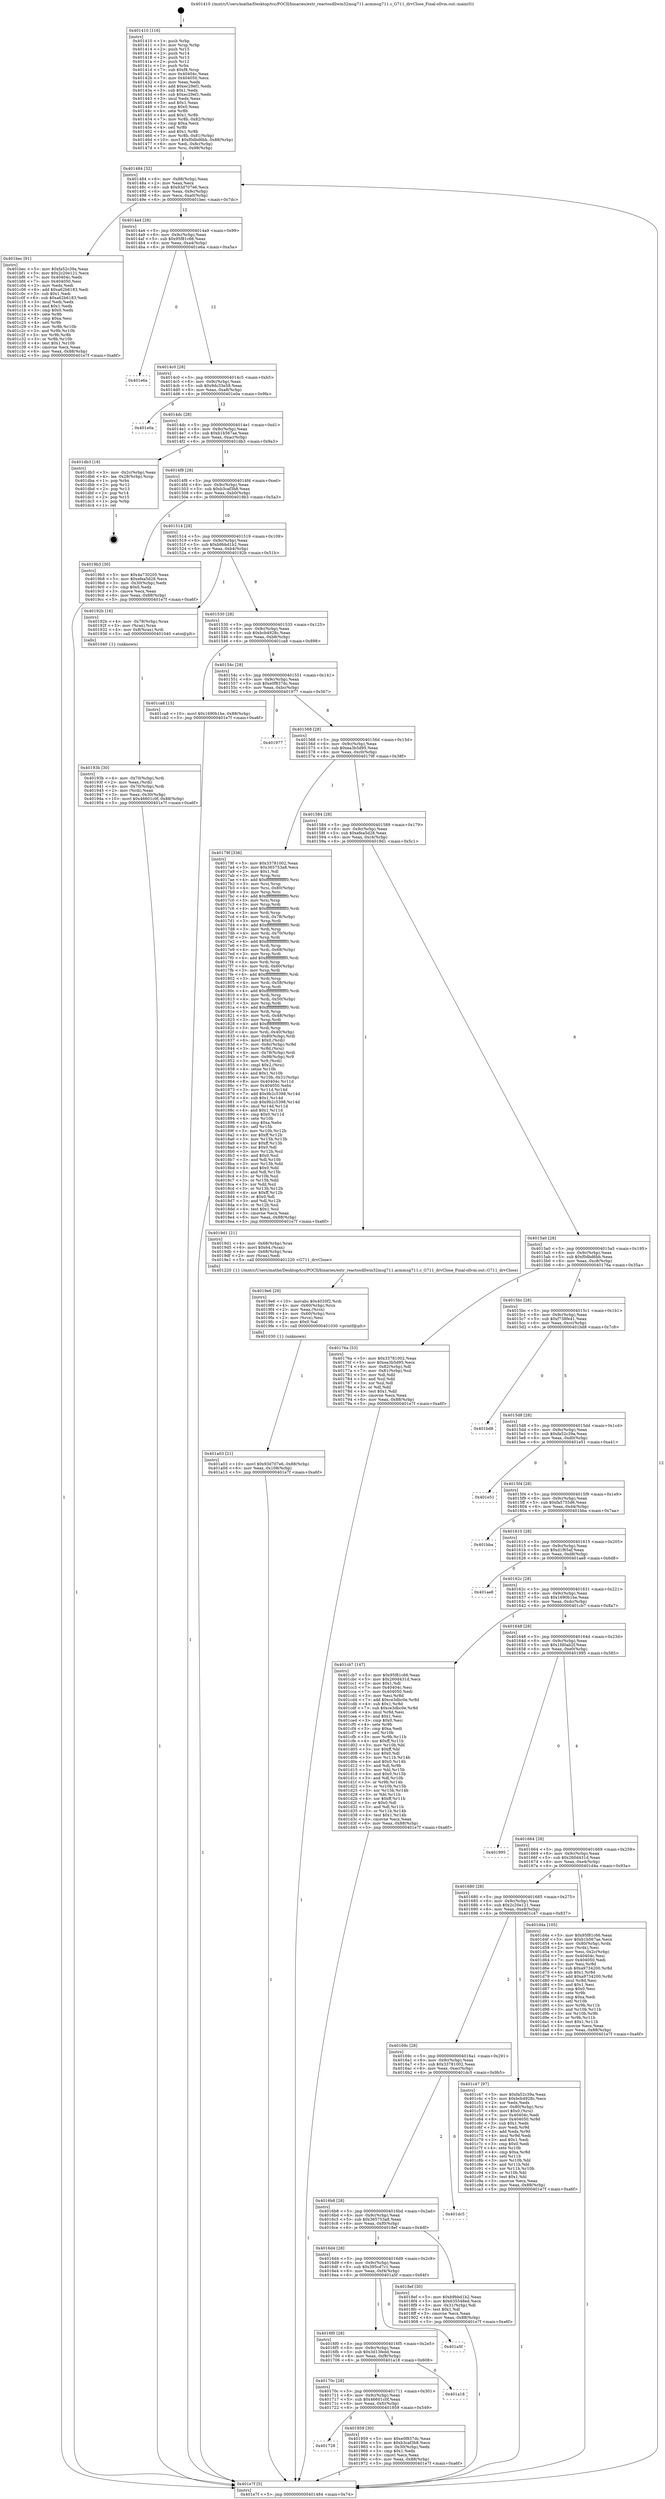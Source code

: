 digraph "0x401410" {
  label = "0x401410 (/mnt/c/Users/mathe/Desktop/tcc/POCII/binaries/extr_reactosdllwin32msg711.acmmsg711.c_G711_drvClose_Final-ollvm.out::main(0))"
  labelloc = "t"
  node[shape=record]

  Entry [label="",width=0.3,height=0.3,shape=circle,fillcolor=black,style=filled]
  "0x401484" [label="{
     0x401484 [32]\l
     | [instrs]\l
     &nbsp;&nbsp;0x401484 \<+6\>: mov -0x88(%rbp),%eax\l
     &nbsp;&nbsp;0x40148a \<+2\>: mov %eax,%ecx\l
     &nbsp;&nbsp;0x40148c \<+6\>: sub $0x93d707e6,%ecx\l
     &nbsp;&nbsp;0x401492 \<+6\>: mov %eax,-0x9c(%rbp)\l
     &nbsp;&nbsp;0x401498 \<+6\>: mov %ecx,-0xa0(%rbp)\l
     &nbsp;&nbsp;0x40149e \<+6\>: je 0000000000401bec \<main+0x7dc\>\l
  }"]
  "0x401bec" [label="{
     0x401bec [91]\l
     | [instrs]\l
     &nbsp;&nbsp;0x401bec \<+5\>: mov $0xfa52c39a,%eax\l
     &nbsp;&nbsp;0x401bf1 \<+5\>: mov $0x2c20e121,%ecx\l
     &nbsp;&nbsp;0x401bf6 \<+7\>: mov 0x40404c,%edx\l
     &nbsp;&nbsp;0x401bfd \<+7\>: mov 0x404050,%esi\l
     &nbsp;&nbsp;0x401c04 \<+2\>: mov %edx,%edi\l
     &nbsp;&nbsp;0x401c06 \<+6\>: add $0xa62b6183,%edi\l
     &nbsp;&nbsp;0x401c0c \<+3\>: sub $0x1,%edi\l
     &nbsp;&nbsp;0x401c0f \<+6\>: sub $0xa62b6183,%edi\l
     &nbsp;&nbsp;0x401c15 \<+3\>: imul %edi,%edx\l
     &nbsp;&nbsp;0x401c18 \<+3\>: and $0x1,%edx\l
     &nbsp;&nbsp;0x401c1b \<+3\>: cmp $0x0,%edx\l
     &nbsp;&nbsp;0x401c1e \<+4\>: sete %r8b\l
     &nbsp;&nbsp;0x401c22 \<+3\>: cmp $0xa,%esi\l
     &nbsp;&nbsp;0x401c25 \<+4\>: setl %r9b\l
     &nbsp;&nbsp;0x401c29 \<+3\>: mov %r8b,%r10b\l
     &nbsp;&nbsp;0x401c2c \<+3\>: and %r9b,%r10b\l
     &nbsp;&nbsp;0x401c2f \<+3\>: xor %r9b,%r8b\l
     &nbsp;&nbsp;0x401c32 \<+3\>: or %r8b,%r10b\l
     &nbsp;&nbsp;0x401c35 \<+4\>: test $0x1,%r10b\l
     &nbsp;&nbsp;0x401c39 \<+3\>: cmovne %ecx,%eax\l
     &nbsp;&nbsp;0x401c3c \<+6\>: mov %eax,-0x88(%rbp)\l
     &nbsp;&nbsp;0x401c42 \<+5\>: jmp 0000000000401e7f \<main+0xa6f\>\l
  }"]
  "0x4014a4" [label="{
     0x4014a4 [28]\l
     | [instrs]\l
     &nbsp;&nbsp;0x4014a4 \<+5\>: jmp 00000000004014a9 \<main+0x99\>\l
     &nbsp;&nbsp;0x4014a9 \<+6\>: mov -0x9c(%rbp),%eax\l
     &nbsp;&nbsp;0x4014af \<+5\>: sub $0x95f81c66,%eax\l
     &nbsp;&nbsp;0x4014b4 \<+6\>: mov %eax,-0xa4(%rbp)\l
     &nbsp;&nbsp;0x4014ba \<+6\>: je 0000000000401e6a \<main+0xa5a\>\l
  }"]
  Exit [label="",width=0.3,height=0.3,shape=circle,fillcolor=black,style=filled,peripheries=2]
  "0x401e6a" [label="{
     0x401e6a\l
  }", style=dashed]
  "0x4014c0" [label="{
     0x4014c0 [28]\l
     | [instrs]\l
     &nbsp;&nbsp;0x4014c0 \<+5\>: jmp 00000000004014c5 \<main+0xb5\>\l
     &nbsp;&nbsp;0x4014c5 \<+6\>: mov -0x9c(%rbp),%eax\l
     &nbsp;&nbsp;0x4014cb \<+5\>: sub $0x9dc33e58,%eax\l
     &nbsp;&nbsp;0x4014d0 \<+6\>: mov %eax,-0xa8(%rbp)\l
     &nbsp;&nbsp;0x4014d6 \<+6\>: je 0000000000401e0a \<main+0x9fa\>\l
  }"]
  "0x401a03" [label="{
     0x401a03 [21]\l
     | [instrs]\l
     &nbsp;&nbsp;0x401a03 \<+10\>: movl $0x93d707e6,-0x88(%rbp)\l
     &nbsp;&nbsp;0x401a0d \<+6\>: mov %eax,-0x108(%rbp)\l
     &nbsp;&nbsp;0x401a13 \<+5\>: jmp 0000000000401e7f \<main+0xa6f\>\l
  }"]
  "0x401e0a" [label="{
     0x401e0a\l
  }", style=dashed]
  "0x4014dc" [label="{
     0x4014dc [28]\l
     | [instrs]\l
     &nbsp;&nbsp;0x4014dc \<+5\>: jmp 00000000004014e1 \<main+0xd1\>\l
     &nbsp;&nbsp;0x4014e1 \<+6\>: mov -0x9c(%rbp),%eax\l
     &nbsp;&nbsp;0x4014e7 \<+5\>: sub $0xb1b567ae,%eax\l
     &nbsp;&nbsp;0x4014ec \<+6\>: mov %eax,-0xac(%rbp)\l
     &nbsp;&nbsp;0x4014f2 \<+6\>: je 0000000000401db3 \<main+0x9a3\>\l
  }"]
  "0x4019e6" [label="{
     0x4019e6 [29]\l
     | [instrs]\l
     &nbsp;&nbsp;0x4019e6 \<+10\>: movabs $0x4020f2,%rdi\l
     &nbsp;&nbsp;0x4019f0 \<+4\>: mov -0x60(%rbp),%rcx\l
     &nbsp;&nbsp;0x4019f4 \<+2\>: mov %eax,(%rcx)\l
     &nbsp;&nbsp;0x4019f6 \<+4\>: mov -0x60(%rbp),%rcx\l
     &nbsp;&nbsp;0x4019fa \<+2\>: mov (%rcx),%esi\l
     &nbsp;&nbsp;0x4019fc \<+2\>: mov $0x0,%al\l
     &nbsp;&nbsp;0x4019fe \<+5\>: call 0000000000401030 \<printf@plt\>\l
     | [calls]\l
     &nbsp;&nbsp;0x401030 \{1\} (unknown)\l
  }"]
  "0x401db3" [label="{
     0x401db3 [18]\l
     | [instrs]\l
     &nbsp;&nbsp;0x401db3 \<+3\>: mov -0x2c(%rbp),%eax\l
     &nbsp;&nbsp;0x401db6 \<+4\>: lea -0x28(%rbp),%rsp\l
     &nbsp;&nbsp;0x401dba \<+1\>: pop %rbx\l
     &nbsp;&nbsp;0x401dbb \<+2\>: pop %r12\l
     &nbsp;&nbsp;0x401dbd \<+2\>: pop %r13\l
     &nbsp;&nbsp;0x401dbf \<+2\>: pop %r14\l
     &nbsp;&nbsp;0x401dc1 \<+2\>: pop %r15\l
     &nbsp;&nbsp;0x401dc3 \<+1\>: pop %rbp\l
     &nbsp;&nbsp;0x401dc4 \<+1\>: ret\l
  }"]
  "0x4014f8" [label="{
     0x4014f8 [28]\l
     | [instrs]\l
     &nbsp;&nbsp;0x4014f8 \<+5\>: jmp 00000000004014fd \<main+0xed\>\l
     &nbsp;&nbsp;0x4014fd \<+6\>: mov -0x9c(%rbp),%eax\l
     &nbsp;&nbsp;0x401503 \<+5\>: sub $0xb3caf3b8,%eax\l
     &nbsp;&nbsp;0x401508 \<+6\>: mov %eax,-0xb0(%rbp)\l
     &nbsp;&nbsp;0x40150e \<+6\>: je 00000000004019b3 \<main+0x5a3\>\l
  }"]
  "0x401728" [label="{
     0x401728\l
  }", style=dashed]
  "0x4019b3" [label="{
     0x4019b3 [30]\l
     | [instrs]\l
     &nbsp;&nbsp;0x4019b3 \<+5\>: mov $0x4a730205,%eax\l
     &nbsp;&nbsp;0x4019b8 \<+5\>: mov $0xefea5d28,%ecx\l
     &nbsp;&nbsp;0x4019bd \<+3\>: mov -0x30(%rbp),%edx\l
     &nbsp;&nbsp;0x4019c0 \<+3\>: cmp $0x0,%edx\l
     &nbsp;&nbsp;0x4019c3 \<+3\>: cmove %ecx,%eax\l
     &nbsp;&nbsp;0x4019c6 \<+6\>: mov %eax,-0x88(%rbp)\l
     &nbsp;&nbsp;0x4019cc \<+5\>: jmp 0000000000401e7f \<main+0xa6f\>\l
  }"]
  "0x401514" [label="{
     0x401514 [28]\l
     | [instrs]\l
     &nbsp;&nbsp;0x401514 \<+5\>: jmp 0000000000401519 \<main+0x109\>\l
     &nbsp;&nbsp;0x401519 \<+6\>: mov -0x9c(%rbp),%eax\l
     &nbsp;&nbsp;0x40151f \<+5\>: sub $0xb9bbd1b2,%eax\l
     &nbsp;&nbsp;0x401524 \<+6\>: mov %eax,-0xb4(%rbp)\l
     &nbsp;&nbsp;0x40152a \<+6\>: je 000000000040192b \<main+0x51b\>\l
  }"]
  "0x401959" [label="{
     0x401959 [30]\l
     | [instrs]\l
     &nbsp;&nbsp;0x401959 \<+5\>: mov $0xe0f837dc,%eax\l
     &nbsp;&nbsp;0x40195e \<+5\>: mov $0xb3caf3b8,%ecx\l
     &nbsp;&nbsp;0x401963 \<+3\>: mov -0x30(%rbp),%edx\l
     &nbsp;&nbsp;0x401966 \<+3\>: cmp $0x1,%edx\l
     &nbsp;&nbsp;0x401969 \<+3\>: cmovl %ecx,%eax\l
     &nbsp;&nbsp;0x40196c \<+6\>: mov %eax,-0x88(%rbp)\l
     &nbsp;&nbsp;0x401972 \<+5\>: jmp 0000000000401e7f \<main+0xa6f\>\l
  }"]
  "0x40192b" [label="{
     0x40192b [16]\l
     | [instrs]\l
     &nbsp;&nbsp;0x40192b \<+4\>: mov -0x78(%rbp),%rax\l
     &nbsp;&nbsp;0x40192f \<+3\>: mov (%rax),%rax\l
     &nbsp;&nbsp;0x401932 \<+4\>: mov 0x8(%rax),%rdi\l
     &nbsp;&nbsp;0x401936 \<+5\>: call 0000000000401040 \<atoi@plt\>\l
     | [calls]\l
     &nbsp;&nbsp;0x401040 \{1\} (unknown)\l
  }"]
  "0x401530" [label="{
     0x401530 [28]\l
     | [instrs]\l
     &nbsp;&nbsp;0x401530 \<+5\>: jmp 0000000000401535 \<main+0x125\>\l
     &nbsp;&nbsp;0x401535 \<+6\>: mov -0x9c(%rbp),%eax\l
     &nbsp;&nbsp;0x40153b \<+5\>: sub $0xbcb4928c,%eax\l
     &nbsp;&nbsp;0x401540 \<+6\>: mov %eax,-0xb8(%rbp)\l
     &nbsp;&nbsp;0x401546 \<+6\>: je 0000000000401ca8 \<main+0x898\>\l
  }"]
  "0x40170c" [label="{
     0x40170c [28]\l
     | [instrs]\l
     &nbsp;&nbsp;0x40170c \<+5\>: jmp 0000000000401711 \<main+0x301\>\l
     &nbsp;&nbsp;0x401711 \<+6\>: mov -0x9c(%rbp),%eax\l
     &nbsp;&nbsp;0x401717 \<+5\>: sub $0x46601c0f,%eax\l
     &nbsp;&nbsp;0x40171c \<+6\>: mov %eax,-0xfc(%rbp)\l
     &nbsp;&nbsp;0x401722 \<+6\>: je 0000000000401959 \<main+0x549\>\l
  }"]
  "0x401ca8" [label="{
     0x401ca8 [15]\l
     | [instrs]\l
     &nbsp;&nbsp;0x401ca8 \<+10\>: movl $0x1690b1be,-0x88(%rbp)\l
     &nbsp;&nbsp;0x401cb2 \<+5\>: jmp 0000000000401e7f \<main+0xa6f\>\l
  }"]
  "0x40154c" [label="{
     0x40154c [28]\l
     | [instrs]\l
     &nbsp;&nbsp;0x40154c \<+5\>: jmp 0000000000401551 \<main+0x141\>\l
     &nbsp;&nbsp;0x401551 \<+6\>: mov -0x9c(%rbp),%eax\l
     &nbsp;&nbsp;0x401557 \<+5\>: sub $0xe0f837dc,%eax\l
     &nbsp;&nbsp;0x40155c \<+6\>: mov %eax,-0xbc(%rbp)\l
     &nbsp;&nbsp;0x401562 \<+6\>: je 0000000000401977 \<main+0x567\>\l
  }"]
  "0x401a18" [label="{
     0x401a18\l
  }", style=dashed]
  "0x401977" [label="{
     0x401977\l
  }", style=dashed]
  "0x401568" [label="{
     0x401568 [28]\l
     | [instrs]\l
     &nbsp;&nbsp;0x401568 \<+5\>: jmp 000000000040156d \<main+0x15d\>\l
     &nbsp;&nbsp;0x40156d \<+6\>: mov -0x9c(%rbp),%eax\l
     &nbsp;&nbsp;0x401573 \<+5\>: sub $0xea3b5d95,%eax\l
     &nbsp;&nbsp;0x401578 \<+6\>: mov %eax,-0xc0(%rbp)\l
     &nbsp;&nbsp;0x40157e \<+6\>: je 000000000040179f \<main+0x38f\>\l
  }"]
  "0x4016f0" [label="{
     0x4016f0 [28]\l
     | [instrs]\l
     &nbsp;&nbsp;0x4016f0 \<+5\>: jmp 00000000004016f5 \<main+0x2e5\>\l
     &nbsp;&nbsp;0x4016f5 \<+6\>: mov -0x9c(%rbp),%eax\l
     &nbsp;&nbsp;0x4016fb \<+5\>: sub $0x3d13fedd,%eax\l
     &nbsp;&nbsp;0x401700 \<+6\>: mov %eax,-0xf8(%rbp)\l
     &nbsp;&nbsp;0x401706 \<+6\>: je 0000000000401a18 \<main+0x608\>\l
  }"]
  "0x40179f" [label="{
     0x40179f [336]\l
     | [instrs]\l
     &nbsp;&nbsp;0x40179f \<+5\>: mov $0x33781002,%eax\l
     &nbsp;&nbsp;0x4017a4 \<+5\>: mov $0x365753a8,%ecx\l
     &nbsp;&nbsp;0x4017a9 \<+2\>: mov $0x1,%dl\l
     &nbsp;&nbsp;0x4017ab \<+3\>: mov %rsp,%rsi\l
     &nbsp;&nbsp;0x4017ae \<+4\>: add $0xfffffffffffffff0,%rsi\l
     &nbsp;&nbsp;0x4017b2 \<+3\>: mov %rsi,%rsp\l
     &nbsp;&nbsp;0x4017b5 \<+4\>: mov %rsi,-0x80(%rbp)\l
     &nbsp;&nbsp;0x4017b9 \<+3\>: mov %rsp,%rsi\l
     &nbsp;&nbsp;0x4017bc \<+4\>: add $0xfffffffffffffff0,%rsi\l
     &nbsp;&nbsp;0x4017c0 \<+3\>: mov %rsi,%rsp\l
     &nbsp;&nbsp;0x4017c3 \<+3\>: mov %rsp,%rdi\l
     &nbsp;&nbsp;0x4017c6 \<+4\>: add $0xfffffffffffffff0,%rdi\l
     &nbsp;&nbsp;0x4017ca \<+3\>: mov %rdi,%rsp\l
     &nbsp;&nbsp;0x4017cd \<+4\>: mov %rdi,-0x78(%rbp)\l
     &nbsp;&nbsp;0x4017d1 \<+3\>: mov %rsp,%rdi\l
     &nbsp;&nbsp;0x4017d4 \<+4\>: add $0xfffffffffffffff0,%rdi\l
     &nbsp;&nbsp;0x4017d8 \<+3\>: mov %rdi,%rsp\l
     &nbsp;&nbsp;0x4017db \<+4\>: mov %rdi,-0x70(%rbp)\l
     &nbsp;&nbsp;0x4017df \<+3\>: mov %rsp,%rdi\l
     &nbsp;&nbsp;0x4017e2 \<+4\>: add $0xfffffffffffffff0,%rdi\l
     &nbsp;&nbsp;0x4017e6 \<+3\>: mov %rdi,%rsp\l
     &nbsp;&nbsp;0x4017e9 \<+4\>: mov %rdi,-0x68(%rbp)\l
     &nbsp;&nbsp;0x4017ed \<+3\>: mov %rsp,%rdi\l
     &nbsp;&nbsp;0x4017f0 \<+4\>: add $0xfffffffffffffff0,%rdi\l
     &nbsp;&nbsp;0x4017f4 \<+3\>: mov %rdi,%rsp\l
     &nbsp;&nbsp;0x4017f7 \<+4\>: mov %rdi,-0x60(%rbp)\l
     &nbsp;&nbsp;0x4017fb \<+3\>: mov %rsp,%rdi\l
     &nbsp;&nbsp;0x4017fe \<+4\>: add $0xfffffffffffffff0,%rdi\l
     &nbsp;&nbsp;0x401802 \<+3\>: mov %rdi,%rsp\l
     &nbsp;&nbsp;0x401805 \<+4\>: mov %rdi,-0x58(%rbp)\l
     &nbsp;&nbsp;0x401809 \<+3\>: mov %rsp,%rdi\l
     &nbsp;&nbsp;0x40180c \<+4\>: add $0xfffffffffffffff0,%rdi\l
     &nbsp;&nbsp;0x401810 \<+3\>: mov %rdi,%rsp\l
     &nbsp;&nbsp;0x401813 \<+4\>: mov %rdi,-0x50(%rbp)\l
     &nbsp;&nbsp;0x401817 \<+3\>: mov %rsp,%rdi\l
     &nbsp;&nbsp;0x40181a \<+4\>: add $0xfffffffffffffff0,%rdi\l
     &nbsp;&nbsp;0x40181e \<+3\>: mov %rdi,%rsp\l
     &nbsp;&nbsp;0x401821 \<+4\>: mov %rdi,-0x48(%rbp)\l
     &nbsp;&nbsp;0x401825 \<+3\>: mov %rsp,%rdi\l
     &nbsp;&nbsp;0x401828 \<+4\>: add $0xfffffffffffffff0,%rdi\l
     &nbsp;&nbsp;0x40182c \<+3\>: mov %rdi,%rsp\l
     &nbsp;&nbsp;0x40182f \<+4\>: mov %rdi,-0x40(%rbp)\l
     &nbsp;&nbsp;0x401833 \<+4\>: mov -0x80(%rbp),%rdi\l
     &nbsp;&nbsp;0x401837 \<+6\>: movl $0x0,(%rdi)\l
     &nbsp;&nbsp;0x40183d \<+7\>: mov -0x8c(%rbp),%r8d\l
     &nbsp;&nbsp;0x401844 \<+3\>: mov %r8d,(%rsi)\l
     &nbsp;&nbsp;0x401847 \<+4\>: mov -0x78(%rbp),%rdi\l
     &nbsp;&nbsp;0x40184b \<+7\>: mov -0x98(%rbp),%r9\l
     &nbsp;&nbsp;0x401852 \<+3\>: mov %r9,(%rdi)\l
     &nbsp;&nbsp;0x401855 \<+3\>: cmpl $0x2,(%rsi)\l
     &nbsp;&nbsp;0x401858 \<+4\>: setne %r10b\l
     &nbsp;&nbsp;0x40185c \<+4\>: and $0x1,%r10b\l
     &nbsp;&nbsp;0x401860 \<+4\>: mov %r10b,-0x31(%rbp)\l
     &nbsp;&nbsp;0x401864 \<+8\>: mov 0x40404c,%r11d\l
     &nbsp;&nbsp;0x40186c \<+7\>: mov 0x404050,%ebx\l
     &nbsp;&nbsp;0x401873 \<+3\>: mov %r11d,%r14d\l
     &nbsp;&nbsp;0x401876 \<+7\>: add $0x9b2c5398,%r14d\l
     &nbsp;&nbsp;0x40187d \<+4\>: sub $0x1,%r14d\l
     &nbsp;&nbsp;0x401881 \<+7\>: sub $0x9b2c5398,%r14d\l
     &nbsp;&nbsp;0x401888 \<+4\>: imul %r14d,%r11d\l
     &nbsp;&nbsp;0x40188c \<+4\>: and $0x1,%r11d\l
     &nbsp;&nbsp;0x401890 \<+4\>: cmp $0x0,%r11d\l
     &nbsp;&nbsp;0x401894 \<+4\>: sete %r10b\l
     &nbsp;&nbsp;0x401898 \<+3\>: cmp $0xa,%ebx\l
     &nbsp;&nbsp;0x40189b \<+4\>: setl %r15b\l
     &nbsp;&nbsp;0x40189f \<+3\>: mov %r10b,%r12b\l
     &nbsp;&nbsp;0x4018a2 \<+4\>: xor $0xff,%r12b\l
     &nbsp;&nbsp;0x4018a6 \<+3\>: mov %r15b,%r13b\l
     &nbsp;&nbsp;0x4018a9 \<+4\>: xor $0xff,%r13b\l
     &nbsp;&nbsp;0x4018ad \<+3\>: xor $0x0,%dl\l
     &nbsp;&nbsp;0x4018b0 \<+3\>: mov %r12b,%sil\l
     &nbsp;&nbsp;0x4018b3 \<+4\>: and $0x0,%sil\l
     &nbsp;&nbsp;0x4018b7 \<+3\>: and %dl,%r10b\l
     &nbsp;&nbsp;0x4018ba \<+3\>: mov %r13b,%dil\l
     &nbsp;&nbsp;0x4018bd \<+4\>: and $0x0,%dil\l
     &nbsp;&nbsp;0x4018c1 \<+3\>: and %dl,%r15b\l
     &nbsp;&nbsp;0x4018c4 \<+3\>: or %r10b,%sil\l
     &nbsp;&nbsp;0x4018c7 \<+3\>: or %r15b,%dil\l
     &nbsp;&nbsp;0x4018ca \<+3\>: xor %dil,%sil\l
     &nbsp;&nbsp;0x4018cd \<+3\>: or %r13b,%r12b\l
     &nbsp;&nbsp;0x4018d0 \<+4\>: xor $0xff,%r12b\l
     &nbsp;&nbsp;0x4018d4 \<+3\>: or $0x0,%dl\l
     &nbsp;&nbsp;0x4018d7 \<+3\>: and %dl,%r12b\l
     &nbsp;&nbsp;0x4018da \<+3\>: or %r12b,%sil\l
     &nbsp;&nbsp;0x4018dd \<+4\>: test $0x1,%sil\l
     &nbsp;&nbsp;0x4018e1 \<+3\>: cmovne %ecx,%eax\l
     &nbsp;&nbsp;0x4018e4 \<+6\>: mov %eax,-0x88(%rbp)\l
     &nbsp;&nbsp;0x4018ea \<+5\>: jmp 0000000000401e7f \<main+0xa6f\>\l
  }"]
  "0x401584" [label="{
     0x401584 [28]\l
     | [instrs]\l
     &nbsp;&nbsp;0x401584 \<+5\>: jmp 0000000000401589 \<main+0x179\>\l
     &nbsp;&nbsp;0x401589 \<+6\>: mov -0x9c(%rbp),%eax\l
     &nbsp;&nbsp;0x40158f \<+5\>: sub $0xefea5d28,%eax\l
     &nbsp;&nbsp;0x401594 \<+6\>: mov %eax,-0xc4(%rbp)\l
     &nbsp;&nbsp;0x40159a \<+6\>: je 00000000004019d1 \<main+0x5c1\>\l
  }"]
  "0x401a5f" [label="{
     0x401a5f\l
  }", style=dashed]
  "0x4019d1" [label="{
     0x4019d1 [21]\l
     | [instrs]\l
     &nbsp;&nbsp;0x4019d1 \<+4\>: mov -0x68(%rbp),%rax\l
     &nbsp;&nbsp;0x4019d5 \<+6\>: movl $0x64,(%rax)\l
     &nbsp;&nbsp;0x4019db \<+4\>: mov -0x68(%rbp),%rax\l
     &nbsp;&nbsp;0x4019df \<+2\>: mov (%rax),%edi\l
     &nbsp;&nbsp;0x4019e1 \<+5\>: call 0000000000401220 \<G711_drvClose\>\l
     | [calls]\l
     &nbsp;&nbsp;0x401220 \{1\} (/mnt/c/Users/mathe/Desktop/tcc/POCII/binaries/extr_reactosdllwin32msg711.acmmsg711.c_G711_drvClose_Final-ollvm.out::G711_drvClose)\l
  }"]
  "0x4015a0" [label="{
     0x4015a0 [28]\l
     | [instrs]\l
     &nbsp;&nbsp;0x4015a0 \<+5\>: jmp 00000000004015a5 \<main+0x195\>\l
     &nbsp;&nbsp;0x4015a5 \<+6\>: mov -0x9c(%rbp),%eax\l
     &nbsp;&nbsp;0x4015ab \<+5\>: sub $0xf0dbd6bb,%eax\l
     &nbsp;&nbsp;0x4015b0 \<+6\>: mov %eax,-0xc8(%rbp)\l
     &nbsp;&nbsp;0x4015b6 \<+6\>: je 000000000040176a \<main+0x35a\>\l
  }"]
  "0x40193b" [label="{
     0x40193b [30]\l
     | [instrs]\l
     &nbsp;&nbsp;0x40193b \<+4\>: mov -0x70(%rbp),%rdi\l
     &nbsp;&nbsp;0x40193f \<+2\>: mov %eax,(%rdi)\l
     &nbsp;&nbsp;0x401941 \<+4\>: mov -0x70(%rbp),%rdi\l
     &nbsp;&nbsp;0x401945 \<+2\>: mov (%rdi),%eax\l
     &nbsp;&nbsp;0x401947 \<+3\>: mov %eax,-0x30(%rbp)\l
     &nbsp;&nbsp;0x40194a \<+10\>: movl $0x46601c0f,-0x88(%rbp)\l
     &nbsp;&nbsp;0x401954 \<+5\>: jmp 0000000000401e7f \<main+0xa6f\>\l
  }"]
  "0x40176a" [label="{
     0x40176a [53]\l
     | [instrs]\l
     &nbsp;&nbsp;0x40176a \<+5\>: mov $0x33781002,%eax\l
     &nbsp;&nbsp;0x40176f \<+5\>: mov $0xea3b5d95,%ecx\l
     &nbsp;&nbsp;0x401774 \<+6\>: mov -0x82(%rbp),%dl\l
     &nbsp;&nbsp;0x40177a \<+7\>: mov -0x81(%rbp),%sil\l
     &nbsp;&nbsp;0x401781 \<+3\>: mov %dl,%dil\l
     &nbsp;&nbsp;0x401784 \<+3\>: and %sil,%dil\l
     &nbsp;&nbsp;0x401787 \<+3\>: xor %sil,%dl\l
     &nbsp;&nbsp;0x40178a \<+3\>: or %dl,%dil\l
     &nbsp;&nbsp;0x40178d \<+4\>: test $0x1,%dil\l
     &nbsp;&nbsp;0x401791 \<+3\>: cmovne %ecx,%eax\l
     &nbsp;&nbsp;0x401794 \<+6\>: mov %eax,-0x88(%rbp)\l
     &nbsp;&nbsp;0x40179a \<+5\>: jmp 0000000000401e7f \<main+0xa6f\>\l
  }"]
  "0x4015bc" [label="{
     0x4015bc [28]\l
     | [instrs]\l
     &nbsp;&nbsp;0x4015bc \<+5\>: jmp 00000000004015c1 \<main+0x1b1\>\l
     &nbsp;&nbsp;0x4015c1 \<+6\>: mov -0x9c(%rbp),%eax\l
     &nbsp;&nbsp;0x4015c7 \<+5\>: sub $0xf738fe41,%eax\l
     &nbsp;&nbsp;0x4015cc \<+6\>: mov %eax,-0xcc(%rbp)\l
     &nbsp;&nbsp;0x4015d2 \<+6\>: je 0000000000401bd8 \<main+0x7c8\>\l
  }"]
  "0x401e7f" [label="{
     0x401e7f [5]\l
     | [instrs]\l
     &nbsp;&nbsp;0x401e7f \<+5\>: jmp 0000000000401484 \<main+0x74\>\l
  }"]
  "0x401410" [label="{
     0x401410 [116]\l
     | [instrs]\l
     &nbsp;&nbsp;0x401410 \<+1\>: push %rbp\l
     &nbsp;&nbsp;0x401411 \<+3\>: mov %rsp,%rbp\l
     &nbsp;&nbsp;0x401414 \<+2\>: push %r15\l
     &nbsp;&nbsp;0x401416 \<+2\>: push %r14\l
     &nbsp;&nbsp;0x401418 \<+2\>: push %r13\l
     &nbsp;&nbsp;0x40141a \<+2\>: push %r12\l
     &nbsp;&nbsp;0x40141c \<+1\>: push %rbx\l
     &nbsp;&nbsp;0x40141d \<+7\>: sub $0xf8,%rsp\l
     &nbsp;&nbsp;0x401424 \<+7\>: mov 0x40404c,%eax\l
     &nbsp;&nbsp;0x40142b \<+7\>: mov 0x404050,%ecx\l
     &nbsp;&nbsp;0x401432 \<+2\>: mov %eax,%edx\l
     &nbsp;&nbsp;0x401434 \<+6\>: add $0xec29ef1,%edx\l
     &nbsp;&nbsp;0x40143a \<+3\>: sub $0x1,%edx\l
     &nbsp;&nbsp;0x40143d \<+6\>: sub $0xec29ef1,%edx\l
     &nbsp;&nbsp;0x401443 \<+3\>: imul %edx,%eax\l
     &nbsp;&nbsp;0x401446 \<+3\>: and $0x1,%eax\l
     &nbsp;&nbsp;0x401449 \<+3\>: cmp $0x0,%eax\l
     &nbsp;&nbsp;0x40144c \<+4\>: sete %r8b\l
     &nbsp;&nbsp;0x401450 \<+4\>: and $0x1,%r8b\l
     &nbsp;&nbsp;0x401454 \<+7\>: mov %r8b,-0x82(%rbp)\l
     &nbsp;&nbsp;0x40145b \<+3\>: cmp $0xa,%ecx\l
     &nbsp;&nbsp;0x40145e \<+4\>: setl %r8b\l
     &nbsp;&nbsp;0x401462 \<+4\>: and $0x1,%r8b\l
     &nbsp;&nbsp;0x401466 \<+7\>: mov %r8b,-0x81(%rbp)\l
     &nbsp;&nbsp;0x40146d \<+10\>: movl $0xf0dbd6bb,-0x88(%rbp)\l
     &nbsp;&nbsp;0x401477 \<+6\>: mov %edi,-0x8c(%rbp)\l
     &nbsp;&nbsp;0x40147d \<+7\>: mov %rsi,-0x98(%rbp)\l
  }"]
  "0x4016d4" [label="{
     0x4016d4 [28]\l
     | [instrs]\l
     &nbsp;&nbsp;0x4016d4 \<+5\>: jmp 00000000004016d9 \<main+0x2c9\>\l
     &nbsp;&nbsp;0x4016d9 \<+6\>: mov -0x9c(%rbp),%eax\l
     &nbsp;&nbsp;0x4016df \<+5\>: sub $0x395cd7c1,%eax\l
     &nbsp;&nbsp;0x4016e4 \<+6\>: mov %eax,-0xf4(%rbp)\l
     &nbsp;&nbsp;0x4016ea \<+6\>: je 0000000000401a5f \<main+0x64f\>\l
  }"]
  "0x4018ef" [label="{
     0x4018ef [30]\l
     | [instrs]\l
     &nbsp;&nbsp;0x4018ef \<+5\>: mov $0xb9bbd1b2,%eax\l
     &nbsp;&nbsp;0x4018f4 \<+5\>: mov $0x635548ed,%ecx\l
     &nbsp;&nbsp;0x4018f9 \<+3\>: mov -0x31(%rbp),%dl\l
     &nbsp;&nbsp;0x4018fc \<+3\>: test $0x1,%dl\l
     &nbsp;&nbsp;0x4018ff \<+3\>: cmovne %ecx,%eax\l
     &nbsp;&nbsp;0x401902 \<+6\>: mov %eax,-0x88(%rbp)\l
     &nbsp;&nbsp;0x401908 \<+5\>: jmp 0000000000401e7f \<main+0xa6f\>\l
  }"]
  "0x401bd8" [label="{
     0x401bd8\l
  }", style=dashed]
  "0x4015d8" [label="{
     0x4015d8 [28]\l
     | [instrs]\l
     &nbsp;&nbsp;0x4015d8 \<+5\>: jmp 00000000004015dd \<main+0x1cd\>\l
     &nbsp;&nbsp;0x4015dd \<+6\>: mov -0x9c(%rbp),%eax\l
     &nbsp;&nbsp;0x4015e3 \<+5\>: sub $0xfa52c39a,%eax\l
     &nbsp;&nbsp;0x4015e8 \<+6\>: mov %eax,-0xd0(%rbp)\l
     &nbsp;&nbsp;0x4015ee \<+6\>: je 0000000000401e51 \<main+0xa41\>\l
  }"]
  "0x4016b8" [label="{
     0x4016b8 [28]\l
     | [instrs]\l
     &nbsp;&nbsp;0x4016b8 \<+5\>: jmp 00000000004016bd \<main+0x2ad\>\l
     &nbsp;&nbsp;0x4016bd \<+6\>: mov -0x9c(%rbp),%eax\l
     &nbsp;&nbsp;0x4016c3 \<+5\>: sub $0x365753a8,%eax\l
     &nbsp;&nbsp;0x4016c8 \<+6\>: mov %eax,-0xf0(%rbp)\l
     &nbsp;&nbsp;0x4016ce \<+6\>: je 00000000004018ef \<main+0x4df\>\l
  }"]
  "0x401e51" [label="{
     0x401e51\l
  }", style=dashed]
  "0x4015f4" [label="{
     0x4015f4 [28]\l
     | [instrs]\l
     &nbsp;&nbsp;0x4015f4 \<+5\>: jmp 00000000004015f9 \<main+0x1e9\>\l
     &nbsp;&nbsp;0x4015f9 \<+6\>: mov -0x9c(%rbp),%eax\l
     &nbsp;&nbsp;0x4015ff \<+5\>: sub $0xfa5755d6,%eax\l
     &nbsp;&nbsp;0x401604 \<+6\>: mov %eax,-0xd4(%rbp)\l
     &nbsp;&nbsp;0x40160a \<+6\>: je 0000000000401bba \<main+0x7aa\>\l
  }"]
  "0x401dc5" [label="{
     0x401dc5\l
  }", style=dashed]
  "0x401bba" [label="{
     0x401bba\l
  }", style=dashed]
  "0x401610" [label="{
     0x401610 [28]\l
     | [instrs]\l
     &nbsp;&nbsp;0x401610 \<+5\>: jmp 0000000000401615 \<main+0x205\>\l
     &nbsp;&nbsp;0x401615 \<+6\>: mov -0x9c(%rbp),%eax\l
     &nbsp;&nbsp;0x40161b \<+5\>: sub $0xd1f65af,%eax\l
     &nbsp;&nbsp;0x401620 \<+6\>: mov %eax,-0xd8(%rbp)\l
     &nbsp;&nbsp;0x401626 \<+6\>: je 0000000000401ae8 \<main+0x6d8\>\l
  }"]
  "0x40169c" [label="{
     0x40169c [28]\l
     | [instrs]\l
     &nbsp;&nbsp;0x40169c \<+5\>: jmp 00000000004016a1 \<main+0x291\>\l
     &nbsp;&nbsp;0x4016a1 \<+6\>: mov -0x9c(%rbp),%eax\l
     &nbsp;&nbsp;0x4016a7 \<+5\>: sub $0x33781002,%eax\l
     &nbsp;&nbsp;0x4016ac \<+6\>: mov %eax,-0xec(%rbp)\l
     &nbsp;&nbsp;0x4016b2 \<+6\>: je 0000000000401dc5 \<main+0x9b5\>\l
  }"]
  "0x401ae8" [label="{
     0x401ae8\l
  }", style=dashed]
  "0x40162c" [label="{
     0x40162c [28]\l
     | [instrs]\l
     &nbsp;&nbsp;0x40162c \<+5\>: jmp 0000000000401631 \<main+0x221\>\l
     &nbsp;&nbsp;0x401631 \<+6\>: mov -0x9c(%rbp),%eax\l
     &nbsp;&nbsp;0x401637 \<+5\>: sub $0x1690b1be,%eax\l
     &nbsp;&nbsp;0x40163c \<+6\>: mov %eax,-0xdc(%rbp)\l
     &nbsp;&nbsp;0x401642 \<+6\>: je 0000000000401cb7 \<main+0x8a7\>\l
  }"]
  "0x401c47" [label="{
     0x401c47 [97]\l
     | [instrs]\l
     &nbsp;&nbsp;0x401c47 \<+5\>: mov $0xfa52c39a,%eax\l
     &nbsp;&nbsp;0x401c4c \<+5\>: mov $0xbcb4928c,%ecx\l
     &nbsp;&nbsp;0x401c51 \<+2\>: xor %edx,%edx\l
     &nbsp;&nbsp;0x401c53 \<+4\>: mov -0x80(%rbp),%rsi\l
     &nbsp;&nbsp;0x401c57 \<+6\>: movl $0x0,(%rsi)\l
     &nbsp;&nbsp;0x401c5d \<+7\>: mov 0x40404c,%edi\l
     &nbsp;&nbsp;0x401c64 \<+8\>: mov 0x404050,%r8d\l
     &nbsp;&nbsp;0x401c6c \<+3\>: sub $0x1,%edx\l
     &nbsp;&nbsp;0x401c6f \<+3\>: mov %edi,%r9d\l
     &nbsp;&nbsp;0x401c72 \<+3\>: add %edx,%r9d\l
     &nbsp;&nbsp;0x401c75 \<+4\>: imul %r9d,%edi\l
     &nbsp;&nbsp;0x401c79 \<+3\>: and $0x1,%edi\l
     &nbsp;&nbsp;0x401c7c \<+3\>: cmp $0x0,%edi\l
     &nbsp;&nbsp;0x401c7f \<+4\>: sete %r10b\l
     &nbsp;&nbsp;0x401c83 \<+4\>: cmp $0xa,%r8d\l
     &nbsp;&nbsp;0x401c87 \<+4\>: setl %r11b\l
     &nbsp;&nbsp;0x401c8b \<+3\>: mov %r10b,%bl\l
     &nbsp;&nbsp;0x401c8e \<+3\>: and %r11b,%bl\l
     &nbsp;&nbsp;0x401c91 \<+3\>: xor %r11b,%r10b\l
     &nbsp;&nbsp;0x401c94 \<+3\>: or %r10b,%bl\l
     &nbsp;&nbsp;0x401c97 \<+3\>: test $0x1,%bl\l
     &nbsp;&nbsp;0x401c9a \<+3\>: cmovne %ecx,%eax\l
     &nbsp;&nbsp;0x401c9d \<+6\>: mov %eax,-0x88(%rbp)\l
     &nbsp;&nbsp;0x401ca3 \<+5\>: jmp 0000000000401e7f \<main+0xa6f\>\l
  }"]
  "0x401cb7" [label="{
     0x401cb7 [147]\l
     | [instrs]\l
     &nbsp;&nbsp;0x401cb7 \<+5\>: mov $0x95f81c66,%eax\l
     &nbsp;&nbsp;0x401cbc \<+5\>: mov $0x260d431d,%ecx\l
     &nbsp;&nbsp;0x401cc1 \<+2\>: mov $0x1,%dl\l
     &nbsp;&nbsp;0x401cc3 \<+7\>: mov 0x40404c,%esi\l
     &nbsp;&nbsp;0x401cca \<+7\>: mov 0x404050,%edi\l
     &nbsp;&nbsp;0x401cd1 \<+3\>: mov %esi,%r8d\l
     &nbsp;&nbsp;0x401cd4 \<+7\>: add $0xce3dbc0e,%r8d\l
     &nbsp;&nbsp;0x401cdb \<+4\>: sub $0x1,%r8d\l
     &nbsp;&nbsp;0x401cdf \<+7\>: sub $0xce3dbc0e,%r8d\l
     &nbsp;&nbsp;0x401ce6 \<+4\>: imul %r8d,%esi\l
     &nbsp;&nbsp;0x401cea \<+3\>: and $0x1,%esi\l
     &nbsp;&nbsp;0x401ced \<+3\>: cmp $0x0,%esi\l
     &nbsp;&nbsp;0x401cf0 \<+4\>: sete %r9b\l
     &nbsp;&nbsp;0x401cf4 \<+3\>: cmp $0xa,%edi\l
     &nbsp;&nbsp;0x401cf7 \<+4\>: setl %r10b\l
     &nbsp;&nbsp;0x401cfb \<+3\>: mov %r9b,%r11b\l
     &nbsp;&nbsp;0x401cfe \<+4\>: xor $0xff,%r11b\l
     &nbsp;&nbsp;0x401d02 \<+3\>: mov %r10b,%bl\l
     &nbsp;&nbsp;0x401d05 \<+3\>: xor $0xff,%bl\l
     &nbsp;&nbsp;0x401d08 \<+3\>: xor $0x0,%dl\l
     &nbsp;&nbsp;0x401d0b \<+3\>: mov %r11b,%r14b\l
     &nbsp;&nbsp;0x401d0e \<+4\>: and $0x0,%r14b\l
     &nbsp;&nbsp;0x401d12 \<+3\>: and %dl,%r9b\l
     &nbsp;&nbsp;0x401d15 \<+3\>: mov %bl,%r15b\l
     &nbsp;&nbsp;0x401d18 \<+4\>: and $0x0,%r15b\l
     &nbsp;&nbsp;0x401d1c \<+3\>: and %dl,%r10b\l
     &nbsp;&nbsp;0x401d1f \<+3\>: or %r9b,%r14b\l
     &nbsp;&nbsp;0x401d22 \<+3\>: or %r10b,%r15b\l
     &nbsp;&nbsp;0x401d25 \<+3\>: xor %r15b,%r14b\l
     &nbsp;&nbsp;0x401d28 \<+3\>: or %bl,%r11b\l
     &nbsp;&nbsp;0x401d2b \<+4\>: xor $0xff,%r11b\l
     &nbsp;&nbsp;0x401d2f \<+3\>: or $0x0,%dl\l
     &nbsp;&nbsp;0x401d32 \<+3\>: and %dl,%r11b\l
     &nbsp;&nbsp;0x401d35 \<+3\>: or %r11b,%r14b\l
     &nbsp;&nbsp;0x401d38 \<+4\>: test $0x1,%r14b\l
     &nbsp;&nbsp;0x401d3c \<+3\>: cmovne %ecx,%eax\l
     &nbsp;&nbsp;0x401d3f \<+6\>: mov %eax,-0x88(%rbp)\l
     &nbsp;&nbsp;0x401d45 \<+5\>: jmp 0000000000401e7f \<main+0xa6f\>\l
  }"]
  "0x401648" [label="{
     0x401648 [28]\l
     | [instrs]\l
     &nbsp;&nbsp;0x401648 \<+5\>: jmp 000000000040164d \<main+0x23d\>\l
     &nbsp;&nbsp;0x40164d \<+6\>: mov -0x9c(%rbp),%eax\l
     &nbsp;&nbsp;0x401653 \<+5\>: sub $0x1fd0ab2f,%eax\l
     &nbsp;&nbsp;0x401658 \<+6\>: mov %eax,-0xe0(%rbp)\l
     &nbsp;&nbsp;0x40165e \<+6\>: je 0000000000401995 \<main+0x585\>\l
  }"]
  "0x401680" [label="{
     0x401680 [28]\l
     | [instrs]\l
     &nbsp;&nbsp;0x401680 \<+5\>: jmp 0000000000401685 \<main+0x275\>\l
     &nbsp;&nbsp;0x401685 \<+6\>: mov -0x9c(%rbp),%eax\l
     &nbsp;&nbsp;0x40168b \<+5\>: sub $0x2c20e121,%eax\l
     &nbsp;&nbsp;0x401690 \<+6\>: mov %eax,-0xe8(%rbp)\l
     &nbsp;&nbsp;0x401696 \<+6\>: je 0000000000401c47 \<main+0x837\>\l
  }"]
  "0x401995" [label="{
     0x401995\l
  }", style=dashed]
  "0x401664" [label="{
     0x401664 [28]\l
     | [instrs]\l
     &nbsp;&nbsp;0x401664 \<+5\>: jmp 0000000000401669 \<main+0x259\>\l
     &nbsp;&nbsp;0x401669 \<+6\>: mov -0x9c(%rbp),%eax\l
     &nbsp;&nbsp;0x40166f \<+5\>: sub $0x260d431d,%eax\l
     &nbsp;&nbsp;0x401674 \<+6\>: mov %eax,-0xe4(%rbp)\l
     &nbsp;&nbsp;0x40167a \<+6\>: je 0000000000401d4a \<main+0x93a\>\l
  }"]
  "0x401d4a" [label="{
     0x401d4a [105]\l
     | [instrs]\l
     &nbsp;&nbsp;0x401d4a \<+5\>: mov $0x95f81c66,%eax\l
     &nbsp;&nbsp;0x401d4f \<+5\>: mov $0xb1b567ae,%ecx\l
     &nbsp;&nbsp;0x401d54 \<+4\>: mov -0x80(%rbp),%rdx\l
     &nbsp;&nbsp;0x401d58 \<+2\>: mov (%rdx),%esi\l
     &nbsp;&nbsp;0x401d5a \<+3\>: mov %esi,-0x2c(%rbp)\l
     &nbsp;&nbsp;0x401d5d \<+7\>: mov 0x40404c,%esi\l
     &nbsp;&nbsp;0x401d64 \<+7\>: mov 0x404050,%edi\l
     &nbsp;&nbsp;0x401d6b \<+3\>: mov %esi,%r8d\l
     &nbsp;&nbsp;0x401d6e \<+7\>: sub $0xa9734200,%r8d\l
     &nbsp;&nbsp;0x401d75 \<+4\>: sub $0x1,%r8d\l
     &nbsp;&nbsp;0x401d79 \<+7\>: add $0xa9734200,%r8d\l
     &nbsp;&nbsp;0x401d80 \<+4\>: imul %r8d,%esi\l
     &nbsp;&nbsp;0x401d84 \<+3\>: and $0x1,%esi\l
     &nbsp;&nbsp;0x401d87 \<+3\>: cmp $0x0,%esi\l
     &nbsp;&nbsp;0x401d8a \<+4\>: sete %r9b\l
     &nbsp;&nbsp;0x401d8e \<+3\>: cmp $0xa,%edi\l
     &nbsp;&nbsp;0x401d91 \<+4\>: setl %r10b\l
     &nbsp;&nbsp;0x401d95 \<+3\>: mov %r9b,%r11b\l
     &nbsp;&nbsp;0x401d98 \<+3\>: and %r10b,%r11b\l
     &nbsp;&nbsp;0x401d9b \<+3\>: xor %r10b,%r9b\l
     &nbsp;&nbsp;0x401d9e \<+3\>: or %r9b,%r11b\l
     &nbsp;&nbsp;0x401da1 \<+4\>: test $0x1,%r11b\l
     &nbsp;&nbsp;0x401da5 \<+3\>: cmovne %ecx,%eax\l
     &nbsp;&nbsp;0x401da8 \<+6\>: mov %eax,-0x88(%rbp)\l
     &nbsp;&nbsp;0x401dae \<+5\>: jmp 0000000000401e7f \<main+0xa6f\>\l
  }"]
  Entry -> "0x401410" [label=" 1"]
  "0x401484" -> "0x401bec" [label=" 1"]
  "0x401484" -> "0x4014a4" [label=" 12"]
  "0x401db3" -> Exit [label=" 1"]
  "0x4014a4" -> "0x401e6a" [label=" 0"]
  "0x4014a4" -> "0x4014c0" [label=" 12"]
  "0x401d4a" -> "0x401e7f" [label=" 1"]
  "0x4014c0" -> "0x401e0a" [label=" 0"]
  "0x4014c0" -> "0x4014dc" [label=" 12"]
  "0x401cb7" -> "0x401e7f" [label=" 1"]
  "0x4014dc" -> "0x401db3" [label=" 1"]
  "0x4014dc" -> "0x4014f8" [label=" 11"]
  "0x401ca8" -> "0x401e7f" [label=" 1"]
  "0x4014f8" -> "0x4019b3" [label=" 1"]
  "0x4014f8" -> "0x401514" [label=" 10"]
  "0x401c47" -> "0x401e7f" [label=" 1"]
  "0x401514" -> "0x40192b" [label=" 1"]
  "0x401514" -> "0x401530" [label=" 9"]
  "0x401bec" -> "0x401e7f" [label=" 1"]
  "0x401530" -> "0x401ca8" [label=" 1"]
  "0x401530" -> "0x40154c" [label=" 8"]
  "0x4019e6" -> "0x401a03" [label=" 1"]
  "0x40154c" -> "0x401977" [label=" 0"]
  "0x40154c" -> "0x401568" [label=" 8"]
  "0x4019d1" -> "0x4019e6" [label=" 1"]
  "0x401568" -> "0x40179f" [label=" 1"]
  "0x401568" -> "0x401584" [label=" 7"]
  "0x401959" -> "0x401e7f" [label=" 1"]
  "0x401584" -> "0x4019d1" [label=" 1"]
  "0x401584" -> "0x4015a0" [label=" 6"]
  "0x40170c" -> "0x401728" [label=" 0"]
  "0x4015a0" -> "0x40176a" [label=" 1"]
  "0x4015a0" -> "0x4015bc" [label=" 5"]
  "0x40176a" -> "0x401e7f" [label=" 1"]
  "0x401410" -> "0x401484" [label=" 1"]
  "0x401e7f" -> "0x401484" [label=" 12"]
  "0x401a03" -> "0x401e7f" [label=" 1"]
  "0x40179f" -> "0x401e7f" [label=" 1"]
  "0x4016f0" -> "0x40170c" [label=" 1"]
  "0x4015bc" -> "0x401bd8" [label=" 0"]
  "0x4015bc" -> "0x4015d8" [label=" 5"]
  "0x4016f0" -> "0x401a18" [label=" 0"]
  "0x4015d8" -> "0x401e51" [label=" 0"]
  "0x4015d8" -> "0x4015f4" [label=" 5"]
  "0x4016d4" -> "0x4016f0" [label=" 1"]
  "0x4015f4" -> "0x401bba" [label=" 0"]
  "0x4015f4" -> "0x401610" [label=" 5"]
  "0x4016d4" -> "0x401a5f" [label=" 0"]
  "0x401610" -> "0x401ae8" [label=" 0"]
  "0x401610" -> "0x40162c" [label=" 5"]
  "0x40193b" -> "0x401e7f" [label=" 1"]
  "0x40162c" -> "0x401cb7" [label=" 1"]
  "0x40162c" -> "0x401648" [label=" 4"]
  "0x40192b" -> "0x40193b" [label=" 1"]
  "0x401648" -> "0x401995" [label=" 0"]
  "0x401648" -> "0x401664" [label=" 4"]
  "0x4016b8" -> "0x4016d4" [label=" 1"]
  "0x401664" -> "0x401d4a" [label=" 1"]
  "0x401664" -> "0x401680" [label=" 3"]
  "0x4018ef" -> "0x401e7f" [label=" 1"]
  "0x401680" -> "0x401c47" [label=" 1"]
  "0x401680" -> "0x40169c" [label=" 2"]
  "0x40170c" -> "0x401959" [label=" 1"]
  "0x40169c" -> "0x401dc5" [label=" 0"]
  "0x40169c" -> "0x4016b8" [label=" 2"]
  "0x4019b3" -> "0x401e7f" [label=" 1"]
  "0x4016b8" -> "0x4018ef" [label=" 1"]
}

